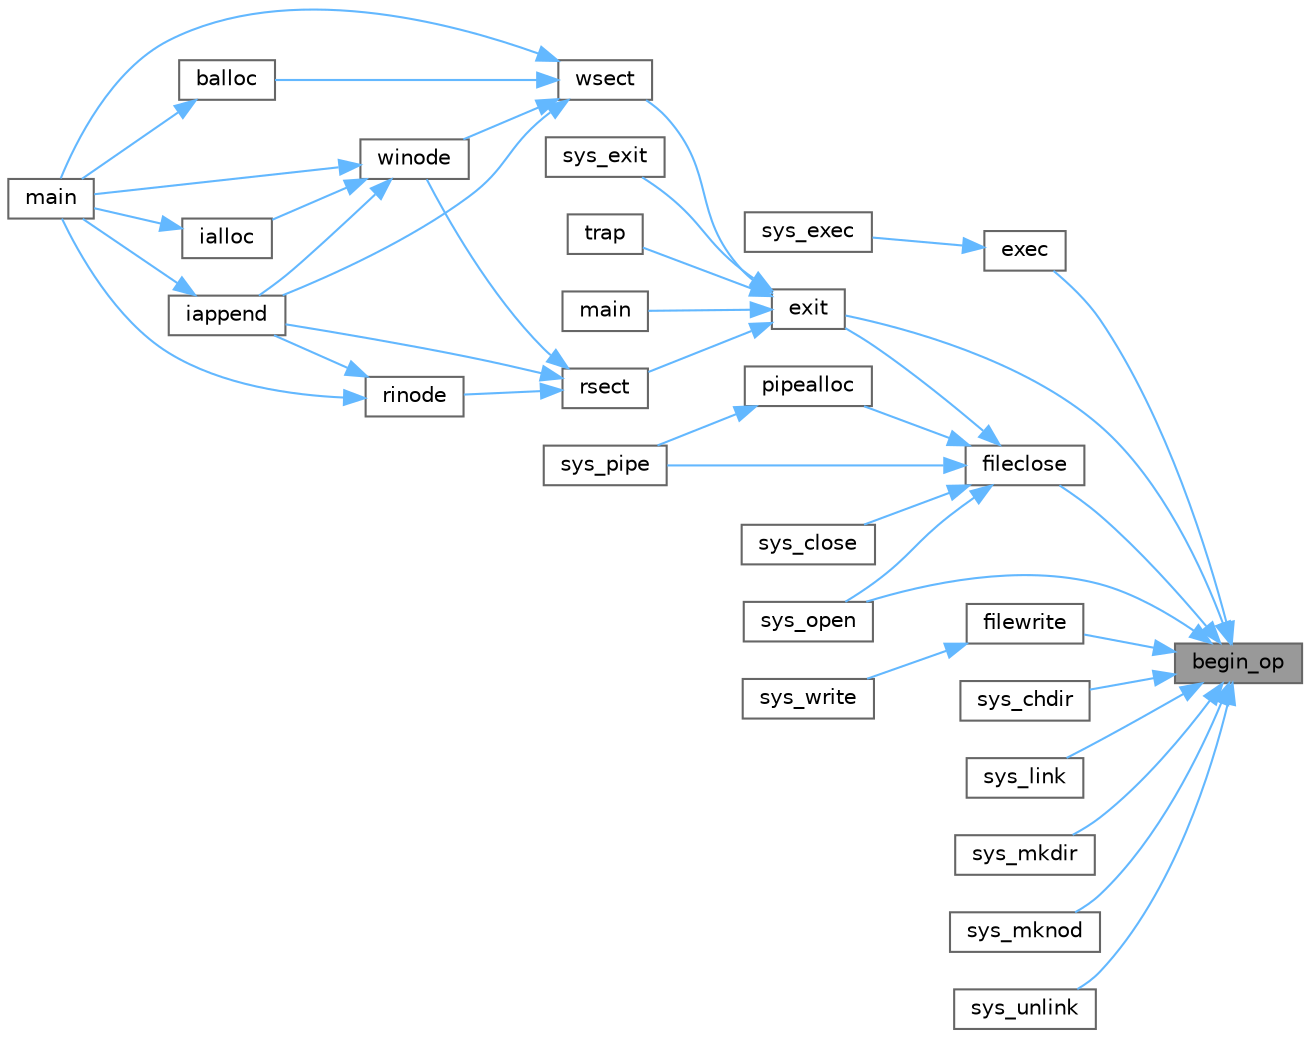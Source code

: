 digraph "begin_op"
{
 // LATEX_PDF_SIZE
  bgcolor="transparent";
  edge [fontname=Helvetica,fontsize=10,labelfontname=Helvetica,labelfontsize=10];
  node [fontname=Helvetica,fontsize=10,shape=box,height=0.2,width=0.4];
  rankdir="RL";
  Node1 [id="Node000001",label="begin_op",height=0.2,width=0.4,color="gray40", fillcolor="grey60", style="filled", fontcolor="black",tooltip=" "];
  Node1 -> Node2 [id="edge39_Node000001_Node000002",dir="back",color="steelblue1",style="solid",tooltip=" "];
  Node2 [id="Node000002",label="exec",height=0.2,width=0.4,color="grey40", fillcolor="white", style="filled",URL="$df/dc9/exec_8c.html#ace32454ed0d37834dcb1cb4f8b727e6e",tooltip=" "];
  Node2 -> Node3 [id="edge40_Node000002_Node000003",dir="back",color="steelblue1",style="solid",tooltip=" "];
  Node3 [id="Node000003",label="sys_exec",height=0.2,width=0.4,color="grey40", fillcolor="white", style="filled",URL="$d1/d14/sysfile_8c.html#aeaa813ddeb6a5fac3c45714c7351c526",tooltip=" "];
  Node1 -> Node4 [id="edge41_Node000001_Node000004",dir="back",color="steelblue1",style="solid",tooltip=" "];
  Node4 [id="Node000004",label="exit",height=0.2,width=0.4,color="grey40", fillcolor="white", style="filled",URL="$d3/dda/proc_8c.html#aaf98ef7cdde3a0dfb2e49919de3298b1",tooltip=" "];
  Node4 -> Node5 [id="edge42_Node000004_Node000005",dir="back",color="steelblue1",style="solid",tooltip=" "];
  Node5 [id="Node000005",label="main",height=0.2,width=0.4,color="grey40", fillcolor="white", style="filled",URL="$d1/d6a/hello_8c.html#a0ddf1224851353fc92bfbff6f499fa97",tooltip=" "];
  Node4 -> Node6 [id="edge43_Node000004_Node000006",dir="back",color="steelblue1",style="solid",tooltip=" "];
  Node6 [id="Node000006",label="rsect",height=0.2,width=0.4,color="grey40", fillcolor="white", style="filled",URL="$d7/d1f/mkfs_8c.html#a22ea835ad23cd716a962f30e4882ee80",tooltip=" "];
  Node6 -> Node7 [id="edge44_Node000006_Node000007",dir="back",color="steelblue1",style="solid",tooltip=" "];
  Node7 [id="Node000007",label="iappend",height=0.2,width=0.4,color="grey40", fillcolor="white", style="filled",URL="$d7/d1f/mkfs_8c.html#a268b61616f575ff072f5bb34c83e02e9",tooltip=" "];
  Node7 -> Node8 [id="edge45_Node000007_Node000008",dir="back",color="steelblue1",style="solid",tooltip=" "];
  Node8 [id="Node000008",label="main",height=0.2,width=0.4,color="grey40", fillcolor="white", style="filled",URL="$d7/d1f/mkfs_8c.html#a0ddf1224851353fc92bfbff6f499fa97",tooltip=" "];
  Node6 -> Node9 [id="edge46_Node000006_Node000009",dir="back",color="steelblue1",style="solid",tooltip=" "];
  Node9 [id="Node000009",label="rinode",height=0.2,width=0.4,color="grey40", fillcolor="white", style="filled",URL="$d7/d1f/mkfs_8c.html#a3b6cb1258a963010211a8e5ddf99defe",tooltip=" "];
  Node9 -> Node7 [id="edge47_Node000009_Node000007",dir="back",color="steelblue1",style="solid",tooltip=" "];
  Node9 -> Node8 [id="edge48_Node000009_Node000008",dir="back",color="steelblue1",style="solid",tooltip=" "];
  Node6 -> Node10 [id="edge49_Node000006_Node000010",dir="back",color="steelblue1",style="solid",tooltip=" "];
  Node10 [id="Node000010",label="winode",height=0.2,width=0.4,color="grey40", fillcolor="white", style="filled",URL="$d7/d1f/mkfs_8c.html#a2540c48cea7dc865909cfb3f8450a887",tooltip=" "];
  Node10 -> Node11 [id="edge50_Node000010_Node000011",dir="back",color="steelblue1",style="solid",tooltip=" "];
  Node11 [id="Node000011",label="ialloc",height=0.2,width=0.4,color="grey40", fillcolor="white", style="filled",URL="$d7/d1f/mkfs_8c.html#a341af7faeda3d6fcb57a5a9fe3a0104a",tooltip=" "];
  Node11 -> Node8 [id="edge51_Node000011_Node000008",dir="back",color="steelblue1",style="solid",tooltip=" "];
  Node10 -> Node7 [id="edge52_Node000010_Node000007",dir="back",color="steelblue1",style="solid",tooltip=" "];
  Node10 -> Node8 [id="edge53_Node000010_Node000008",dir="back",color="steelblue1",style="solid",tooltip=" "];
  Node4 -> Node12 [id="edge54_Node000004_Node000012",dir="back",color="steelblue1",style="solid",tooltip=" "];
  Node12 [id="Node000012",label="sys_exit",height=0.2,width=0.4,color="grey40", fillcolor="white", style="filled",URL="$dd/d35/sysproc_8c.html#aee72faa31a0c32b410aba558ef1d59f2",tooltip=" "];
  Node4 -> Node13 [id="edge55_Node000004_Node000013",dir="back",color="steelblue1",style="solid",tooltip=" "];
  Node13 [id="Node000013",label="trap",height=0.2,width=0.4,color="grey40", fillcolor="white", style="filled",URL="$dc/d6f/trap_8c.html#a372d166e36c086c91e5f5d81e5fead3a",tooltip=" "];
  Node4 -> Node14 [id="edge56_Node000004_Node000014",dir="back",color="steelblue1",style="solid",tooltip=" "];
  Node14 [id="Node000014",label="wsect",height=0.2,width=0.4,color="grey40", fillcolor="white", style="filled",URL="$d7/d1f/mkfs_8c.html#ac62d827d836d1807e4d6f365f32348bb",tooltip=" "];
  Node14 -> Node15 [id="edge57_Node000014_Node000015",dir="back",color="steelblue1",style="solid",tooltip=" "];
  Node15 [id="Node000015",label="balloc",height=0.2,width=0.4,color="grey40", fillcolor="white", style="filled",URL="$d7/d1f/mkfs_8c.html#a327cdfc7a74165d8922ec6c8ba256906",tooltip=" "];
  Node15 -> Node8 [id="edge58_Node000015_Node000008",dir="back",color="steelblue1",style="solid",tooltip=" "];
  Node14 -> Node7 [id="edge59_Node000014_Node000007",dir="back",color="steelblue1",style="solid",tooltip=" "];
  Node14 -> Node8 [id="edge60_Node000014_Node000008",dir="back",color="steelblue1",style="solid",tooltip=" "];
  Node14 -> Node10 [id="edge61_Node000014_Node000010",dir="back",color="steelblue1",style="solid",tooltip=" "];
  Node1 -> Node16 [id="edge62_Node000001_Node000016",dir="back",color="steelblue1",style="solid",tooltip=" "];
  Node16 [id="Node000016",label="fileclose",height=0.2,width=0.4,color="grey40", fillcolor="white", style="filled",URL="$d6/d13/file_8c.html#ae557c81ab89c24219146144bb6adaa2c",tooltip=" "];
  Node16 -> Node4 [id="edge63_Node000016_Node000004",dir="back",color="steelblue1",style="solid",tooltip=" "];
  Node16 -> Node17 [id="edge64_Node000016_Node000017",dir="back",color="steelblue1",style="solid",tooltip=" "];
  Node17 [id="Node000017",label="pipealloc",height=0.2,width=0.4,color="grey40", fillcolor="white", style="filled",URL="$d1/d47/pipe_8c.html#a9d6f0c526148e6002b6776619c7563e6",tooltip=" "];
  Node17 -> Node18 [id="edge65_Node000017_Node000018",dir="back",color="steelblue1",style="solid",tooltip=" "];
  Node18 [id="Node000018",label="sys_pipe",height=0.2,width=0.4,color="grey40", fillcolor="white", style="filled",URL="$d1/d14/sysfile_8c.html#a9a70db941def46ec25939e6c2d30e399",tooltip=" "];
  Node16 -> Node19 [id="edge66_Node000016_Node000019",dir="back",color="steelblue1",style="solid",tooltip=" "];
  Node19 [id="Node000019",label="sys_close",height=0.2,width=0.4,color="grey40", fillcolor="white", style="filled",URL="$d1/d14/sysfile_8c.html#a32945488fd39bc405757177b37cd2250",tooltip=" "];
  Node16 -> Node20 [id="edge67_Node000016_Node000020",dir="back",color="steelblue1",style="solid",tooltip=" "];
  Node20 [id="Node000020",label="sys_open",height=0.2,width=0.4,color="grey40", fillcolor="white", style="filled",URL="$d1/d14/sysfile_8c.html#a74e45efc661ca17c068bc283b3842e6d",tooltip=" "];
  Node16 -> Node18 [id="edge68_Node000016_Node000018",dir="back",color="steelblue1",style="solid",tooltip=" "];
  Node1 -> Node21 [id="edge69_Node000001_Node000021",dir="back",color="steelblue1",style="solid",tooltip=" "];
  Node21 [id="Node000021",label="filewrite",height=0.2,width=0.4,color="grey40", fillcolor="white", style="filled",URL="$d6/d13/file_8c.html#ab8de757a0a9f58dcc6511ea5e46ebb88",tooltip=" "];
  Node21 -> Node22 [id="edge70_Node000021_Node000022",dir="back",color="steelblue1",style="solid",tooltip=" "];
  Node22 [id="Node000022",label="sys_write",height=0.2,width=0.4,color="grey40", fillcolor="white", style="filled",URL="$d1/d14/sysfile_8c.html#a687d939a9e4792af15db96f2c2f34378",tooltip=" "];
  Node1 -> Node23 [id="edge71_Node000001_Node000023",dir="back",color="steelblue1",style="solid",tooltip=" "];
  Node23 [id="Node000023",label="sys_chdir",height=0.2,width=0.4,color="grey40", fillcolor="white", style="filled",URL="$d1/d14/sysfile_8c.html#ad1c5f8693cb35b9605fee09eebdda640",tooltip=" "];
  Node1 -> Node24 [id="edge72_Node000001_Node000024",dir="back",color="steelblue1",style="solid",tooltip=" "];
  Node24 [id="Node000024",label="sys_link",height=0.2,width=0.4,color="grey40", fillcolor="white", style="filled",URL="$d1/d14/sysfile_8c.html#a759600870314007ac558871239122fb7",tooltip=" "];
  Node1 -> Node25 [id="edge73_Node000001_Node000025",dir="back",color="steelblue1",style="solid",tooltip=" "];
  Node25 [id="Node000025",label="sys_mkdir",height=0.2,width=0.4,color="grey40", fillcolor="white", style="filled",URL="$d1/d14/sysfile_8c.html#a057e5bce2de7a87ebfd2dc33967bca4a",tooltip=" "];
  Node1 -> Node26 [id="edge74_Node000001_Node000026",dir="back",color="steelblue1",style="solid",tooltip=" "];
  Node26 [id="Node000026",label="sys_mknod",height=0.2,width=0.4,color="grey40", fillcolor="white", style="filled",URL="$d1/d14/sysfile_8c.html#a25697aa3d828b5878d38170d724adb27",tooltip=" "];
  Node1 -> Node20 [id="edge75_Node000001_Node000020",dir="back",color="steelblue1",style="solid",tooltip=" "];
  Node1 -> Node27 [id="edge76_Node000001_Node000027",dir="back",color="steelblue1",style="solid",tooltip=" "];
  Node27 [id="Node000027",label="sys_unlink",height=0.2,width=0.4,color="grey40", fillcolor="white", style="filled",URL="$d1/d14/sysfile_8c.html#ae1e58ee11d41f643929520d8c1640da7",tooltip=" "];
}
